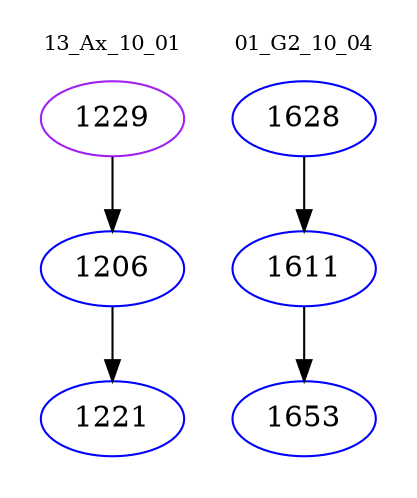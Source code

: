 digraph{
subgraph cluster_0 {
color = white
label = "13_Ax_10_01";
fontsize=10;
T0_1229 [label="1229", color="purple"]
T0_1229 -> T0_1206 [color="black"]
T0_1206 [label="1206", color="blue"]
T0_1206 -> T0_1221 [color="black"]
T0_1221 [label="1221", color="blue"]
}
subgraph cluster_1 {
color = white
label = "01_G2_10_04";
fontsize=10;
T1_1628 [label="1628", color="blue"]
T1_1628 -> T1_1611 [color="black"]
T1_1611 [label="1611", color="blue"]
T1_1611 -> T1_1653 [color="black"]
T1_1653 [label="1653", color="blue"]
}
}
